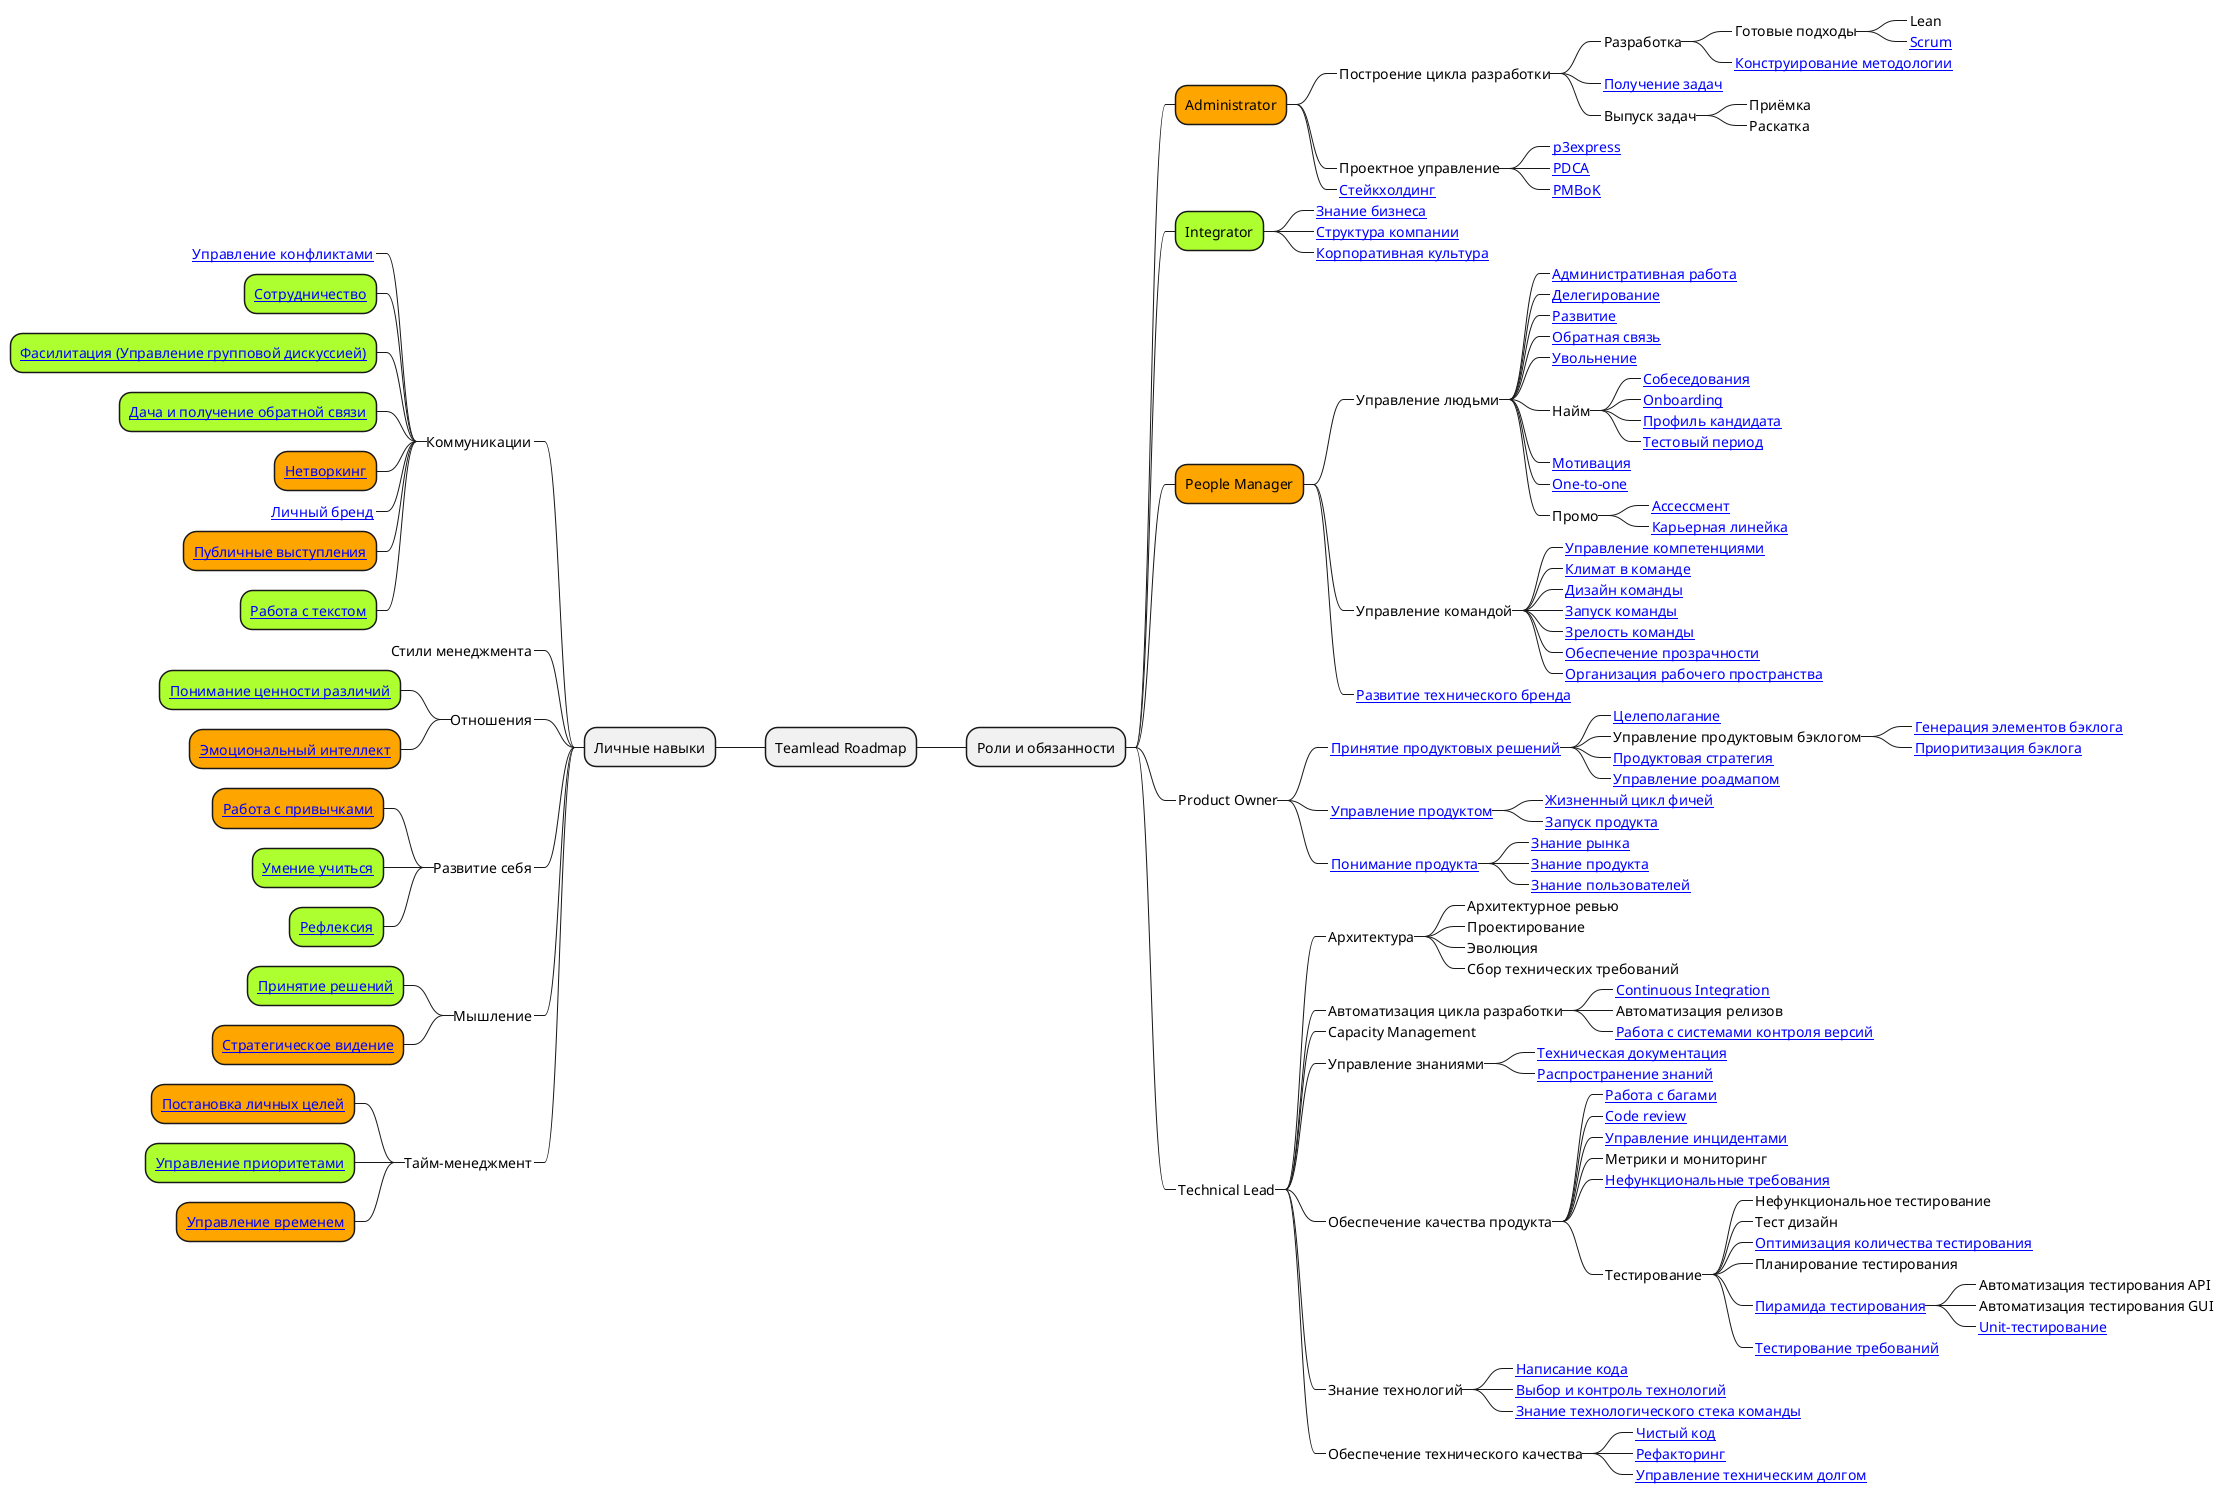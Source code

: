 @startmindmap TruePi4 Lead skills
* Teamlead Roadmap
** Роли и обязанности
***[#Orange] Administrator
****_ Построение цикла разработки
*****_ Разработка
******_ Готовые подходы
*******_ Lean
*******_ [[https://tlroadmap.io/roles/administrator/development-cycle/development/approaches/scrum.html Scrum]]
******_ [[https://tlroadmap.io/roles/administrator/development-cycle/development/methodology.html Конструирование методологии]]
*****_ [[https://tlroadmap.io/roles/administrator/development-cycle/task-inbox.html Получение задач]]
*****_ Выпуск задач
******_ Приёмка
******_ Раскатка
****_ Проектное управление
*****_ [[https://tlroadmap.io/roles/administrator/project-manager/p3express.html p3express]]
*****_ [[https://tlroadmap.io/roles/administrator/project-manager/pdca.html PDCA]]
*****_ [[https://tlroadmap.io/roles/administrator/project-manager/pmbok.html PMBoK]]
****_ [[https://tlroadmap.io/roles/administrator/stakeholding.html Стейкхолдинг]]
***[#GreenYellow] Integrator
****_ [[https://tlroadmap.io/roles/integrator/business-knowledge.html Знание бизнеса]]
****_ [[https://tlroadmap.io/roles/integrator/company-structure.html Структура компании]]
****_ [[https://tlroadmap.io/roles/integrator/corporate-culture.html Корпоративная культура]]
***[#Orange] People Manager
****_ Управление людьми
*****_ [[https://tlroadmap.io/roles/people-manager/people-management/admin.html Административная работа]]
*****_ [[https://tlroadmap.io/roles/people-manager/people-management/delegation.html Делегирование]]
*****_ [[https://tlroadmap.io/roles/people-manager/people-management/development.html Развитие]]
*****_ [[https://tlroadmap.io/roles/people-manager/people-management/feedback.html Обратная связь]]
*****_ [[https://tlroadmap.io/roles/people-manager/people-management/firing.html Увольнение]]
*****_ Найм
******_ [[https://tlroadmap.io/roles/people-manager/people-management/hiring/interview.html Собеседования]]
******_ [[https://tlroadmap.io/roles/people-manager/people-management/hiring/onboarding.html Onboarding]]
******_ [[https://tlroadmap.io/roles/people-manager/people-management/hiring/profile.html Профиль кандидата]]
******_ [[https://tlroadmap.io/roles/people-manager/people-management/hiring/test-period.html Тестовый период]]
*****_ [[https://tlroadmap.io/roles/people-manager/people-management/motivation.html Мотивация]]
*****_ [[https://tlroadmap.io/roles/people-manager/people-management/one-to-one.html One-to-one]]
*****_ Промо
******_ [[https://tlroadmap.io/roles/people-manager/people-management/promo/assessment.html Ассессмент]]
******_ [[https://tlroadmap.io/roles/people-manager/people-management/promo/career.html Карьерная линейка]]
****_ Управление командой
*****_ [[https://tlroadmap.io/roles/people-manager/team-management/competency-management.html Управление компетенциями]]
*****_ [[https://tlroadmap.io/roles/people-manager/team-management/team-climate.html Климат в команде]]
*****_ [[https://tlroadmap.io/roles/people-manager/team-management/team-design.html Дизайн команды]]
*****_ [[https://tlroadmap.io/roles/people-manager/team-management/team-launch.html Запуск команды]]
*****_ [[https://tlroadmap.io/roles/people-manager/team-management/team-maturity.html Зрелость команды]]
*****_ [[https://tlroadmap.io/roles/people-manager/team-management/transparency.html Обеспечение прозрачности]]
*****_ [[https://tlroadmap.io/roles/people-manager/team-management/workspace.html Организация рабочего пространства]]
****_ [[https://tlroadmap.io/roles/people-manager/techpr.html Развитие технического бренда]]
***_ Product Owner
****_ [[https://tlroadmap.io/roles/product-owner/product-decisions.html Принятие продуктовых решений]]
*****_ [[https://tlroadmap.io/roles/product-owner/product-decisions/goal-setting.html Целеполагание]]
*****_ Управление продуктовым бэклогом
******_ [[https://tlroadmap.io/roles/product-owner/product-decisions/product-backlog-management/backlog-generation.html Генерация элементов бэклога]]
******_ [[https://tlroadmap.io/roles/product-owner/product-decisions/product-backlog-management/backlog-prioritization.html Приоритизация бэклога]]
*****_ [[https://tlroadmap.io/roles/product-owner/product-decisions/product-strategy.html Продуктовая стратегия]]
*****_ [[https://tlroadmap.io/roles/product-owner/product-decisions/roadmap-management.html Управление роадмапом]]
****_ [[https://tlroadmap.io/roles/product-owner/product-management.html Управление продуктом]]
*****_ [[https://tlroadmap.io/roles/product-owner/product-management/feature-lifecycle.html Жизненный цикл фичей]]
*****_ [[https://tlroadmap.io/roles/product-owner/product-management/product-launch.html Запуск продукта]]
****_ [[https://tlroadmap.io/roles/product-owner/product-understanding.html Понимание продукта]]
*****_ [[https://tlroadmap.io/roles/product-owner/product-understanding/market-knowledge.html Знание рынка]]
*****_ [[https://tlroadmap.io/roles/product-owner/product-understanding/product-knowledge.html Знание продукта]]
*****_ [[https://tlroadmap.io/roles/product-owner/product-understanding/user-knowledge.html Знание пользователей]]
***_ Technical Lead
****_ Архитектура
*****_ Архитектурное ревью
*****_ Проектирование
*****_ Эволюция
*****_ Сбор технических требований
****_ Автоматизация цикла разработки
*****_ [[https://tlroadmap.io/roles/technical-lead/automation/ci.html Continuous Integration]]
*****_ Автоматизация релизов
*****_ [[https://tlroadmap.io/roles/technical-lead/automation/vcs.html Работа с системами контроля версий]]
****_ Capacity Management
****_ Управление знаниями
*****_ [[https://tlroadmap.io/roles/technical-lead/knowledge-management/documentation.html Техническая документация]]
*****_ [[https://tlroadmap.io/roles/technical-lead/knowledge-management/knowledge-management.html Распространение знаний]]
****_ Обеспечение качества продукта
*****_ [[https://tlroadmap.io/roles/technical-lead/product-quality/bugs.html Работа с багами]]
*****_ [[https://tlroadmap.io/roles/technical-lead/product-quality/code-review.html Code review]]
*****_ [[https://tlroadmap.io/roles/technical-lead/product-quality/incident-management.html Управление инцидентами]]
*****_ Метрики и мониторинг
*****_ [[https://tlroadmap.io/roles/technical-lead/product-quality/nfr.html Нефункциональные требования]]
*****_ Тестирование
******_ Нефункциональное тестирование
******_ Тест дизайн
******_ [[https://tlroadmap.io/roles/technical-lead/product-quality/testing/test-optimization.html Оптимизация количества тестирования]]
******_ Планирование тестирования
******_ [[https://tlroadmap.io/roles/technical-lead/product-quality/testing/test-pyramid.html Пирамида тестирования]]
*******_ Автоматизация тестирования API
*******_ Автоматизация тестирования GUI
*******_ [[https://tlroadmap.io/roles/technical-lead/product-quality/testing/test-pyramid/unit-testing.html Unit-тестирование]]
******_ [[https://tlroadmap.io/roles/technical-lead/product-quality/testing/testing-requirements.html Тестирование требований]]
****_ Знание технологий
*****_ [[https://tlroadmap.io/roles/technical-lead/tech-knowledge/code.html Написание кода]]
*****_ [[https://tlroadmap.io/roles/technical-lead/tech-knowledge/stack-choice.html Выбор и контроль технологий]]
*****_ [[https://tlroadmap.io/roles/technical-lead/tech-knowledge/stack-knowledge.html Знание технологического стека команды]]
****_ Обеспечение технического качества
*****_ [[https://tlroadmap.io/roles/technical-lead/tech-quality/clean-code.html Чистый код]]
*****_ [[https://tlroadmap.io/roles/technical-lead/tech-quality/refactoring.html Рефакторинг]]
*****_ [[https://tlroadmap.io/roles/technical-lead/tech-quality/technical-debt.html Управление техническим долгом]]
left side
** Личные навыки
***_ Коммуникации
****_ [[https://tlroadmap.io/self-skills/communications/conflicts.html Управление конфликтами]]
****[#GreenYellow] [[https://tlroadmap.io/self-skills/communications/cooperation.html Сотрудничество]]
****[#GreenYellow] [[https://tlroadmap.io/self-skills/communications/facilitation.html Фасилитация (Управление групповой дискуссией)]]
****[#GreenYellow] [[https://tlroadmap.io/self-skills/communications/feedback.html Дача и получение обратной связи]]
****[#Orange] [[https://tlroadmap.io/self-skills/communications/networking.html Нетворкинг]]
****_ [[https://tlroadmap.io/self-skills/communications/personal-brand.html Личный бренд]]
****[#Orange] [[https://tlroadmap.io/self-skills/communications/public-speaking.html Публичные выступления]]
****[#GreenYellow] [[https://tlroadmap.io/self-skills/communications/text.html Работа с текстом]]
***_ Стили менеджмента
***_ Отношения
****[#GreenYellow] [[https://tlroadmap.io/self-skills/relationship/diversity.html Понимание ценности различий]]
****[#Orange] [[https://tlroadmap.io/self-skills/relationship/emotional-intelligence.html Эмоциональный интеллект]]
***_ Развитие себя
****[#Orange] [[https://tlroadmap.io/self-skills/self-development/habits.html Работа с привычками]]
****[#GreenYellow] [[https://tlroadmap.io/self-skills/self-development/learning.html Умение учиться]]
****[#GreenYellow] [[https://tlroadmap.io/self-skills/self-development/reflection.html Рефлексия]]
***_ Мышление
****[#GreenYellow] [[https://tlroadmap.io/self-skills/thinking/decision-making.html Принятие решений]]
****[#Orange] [[https://tlroadmap.io/self-skills/thinking/strategic-vision.html Стратегическое видение]]
***_ Тайм-менеджмент
****[#Orange] [[https://tlroadmap.io/self-skills/time-management/goal-setting.html Постановка личных целей]]
****[#GreenYellow] [[https://tlroadmap.io/self-skills/time-management/prioritization.html Управление приоритетами]]
****[#Orange] [[https://tlroadmap.io/self-skills/time-management/time-management.html Управление временем]]
@endmindmap